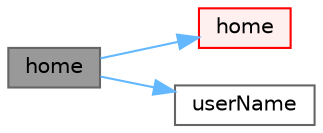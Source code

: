 digraph "home"
{
 // LATEX_PDF_SIZE
  bgcolor="transparent";
  edge [fontname=Helvetica,fontsize=10,labelfontname=Helvetica,labelfontsize=10];
  node [fontname=Helvetica,fontsize=10,shape=box,height=0.2,width=0.4];
  rankdir="LR";
  Node1 [id="Node000001",label="home",height=0.2,width=0.4,color="gray40", fillcolor="grey60", style="filled", fontcolor="black",tooltip=" "];
  Node1 -> Node2 [id="edge1_Node000001_Node000002",color="steelblue1",style="solid",tooltip=" "];
  Node2 [id="Node000002",label="home",height=0.2,width=0.4,color="red", fillcolor="#FFF0F0", style="filled",URL="$namespaceFoam.html#ae3d3ec6ddc4a201cdcf369c6a46bcaba",tooltip=" "];
  Node1 -> Node6 [id="edge2_Node000001_Node000006",color="steelblue1",style="solid",tooltip=" "];
  Node6 [id="Node000006",label="userName",height=0.2,width=0.4,color="grey40", fillcolor="white", style="filled",URL="$namespaceFoam.html#a6d8325a98d213a3ff962d88bfdd504e6",tooltip=" "];
}
